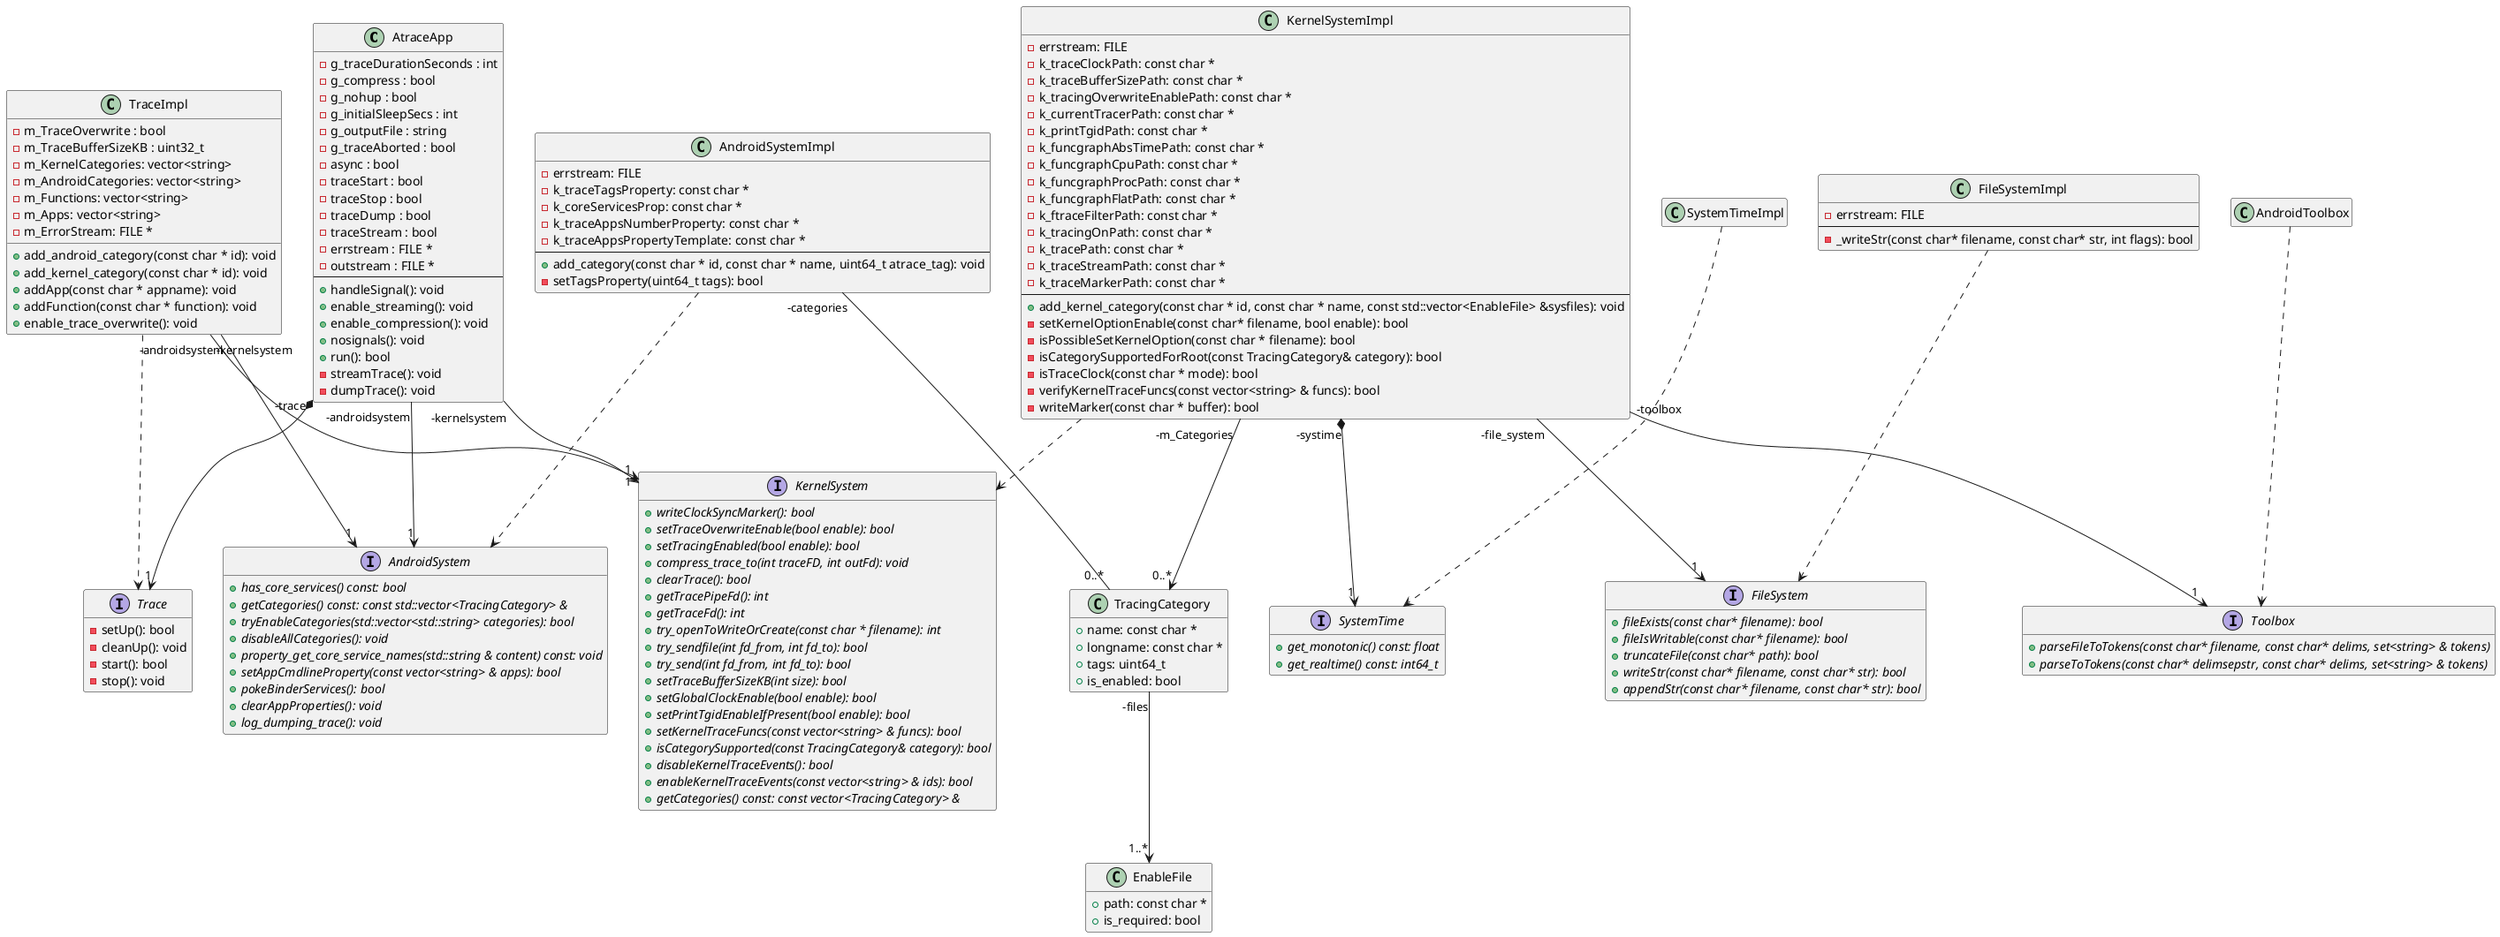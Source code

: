 @startuml

class AtraceApp {
  - g_traceDurationSeconds : int
  - g_compress : bool
  - g_nohup : bool
  - g_initialSleepSecs : int
  - g_outputFile : string
  - g_traceAborted : bool
  - async : bool
  - traceStart : bool
  - traceStop : bool
  - traceDump : bool
  - traceStream : bool
  - errstream : FILE *
  - outstream : FILE *
  --
  + handleSignal(): void
  + enable_streaming(): void
  + enable_compression(): void
  + nosignals(): void
  + run(): bool
  - streamTrace(): void 
  - dumpTrace(): void 
}

AtraceApp "-androidsystem" -->"1" AndroidSystem
AtraceApp "-kernelsystem" -->"1" KernelSystem
AtraceApp "-trace" *-->"1" Trace

interface Trace {
  - setUp(): bool 
  - cleanUp(): void 
  - start(): bool 
  - stop(): void 
}
hide Trace fields

class TraceImpl {
  - m_TraceOverwrite : bool
  - m_TraceBufferSizeKB : uint32_t
  - m_KernelCategories: vector<string>
  - m_AndroidCategories: vector<string>
  - m_Functions: vector<string>
  - m_Apps: vector<string>
  - m_ErrorStream: FILE *
  + add_android_category(const char * id): void
  + add_kernel_category(const char * id): void
  + addApp(const char * appname): void
  + addFunction(const char * function): void
  + enable_trace_overwrite(): void
}

TraceImpl ..> Trace
TraceImpl "-androidsystem" -->"1" AndroidSystem
TraceImpl "-kernelsystem" -->"1" KernelSystem


interface KernelSystem {
  + {abstract} writeClockSyncMarker(): bool 
  + {abstract} setTraceOverwriteEnable(bool enable): bool
  + {abstract} setTracingEnabled(bool enable): bool
  + {abstract} compress_trace_to(int traceFD, int outFd): void
  + {abstract} clearTrace(): bool
  + {abstract} getTracePipeFd(): int
  + {abstract} getTraceFd(): int
  + {abstract} try_openToWriteOrCreate(const char * filename): int
  + {abstract} try_sendfile(int fd_from, int fd_to): bool
  + {abstract} try_send(int fd_from, int fd_to): bool
  + {abstract} setTraceBufferSizeKB(int size): bool
  + {abstract} setGlobalClockEnable(bool enable): bool
  + {abstract} setPrintTgidEnableIfPresent(bool enable): bool
  + {abstract} setKernelTraceFuncs(const vector<string> & funcs): bool
  + {abstract} isCategorySupported(const TracingCategory& category): bool 
  + {abstract} disableKernelTraceEvents(): bool 
  + {abstract} enableKernelTraceEvents(const vector<string> & ids): bool
  + {abstract} getCategories() const: const vector<TracingCategory> &
}
hide KernelSystem fields

interface AndroidSystem {
  + {abstract} has_core_services() const: bool
  + {abstract} getCategories() const: const std::vector<TracingCategory> &
  + {abstract} tryEnableCategories(std::vector<std::string> categories): bool
  + {abstract} disableAllCategories(): void
  + {abstract} property_get_core_service_names(std::string & content) const: void
  + {abstract} setAppCmdlineProperty(const vector<string> & apps): bool
  + {abstract} pokeBinderServices(): bool
  + {abstract} clearAppProperties(): void
  + {abstract} log_dumping_trace(): void
}
hide AndroidSystem fields

interface SystemTime {
  + {abstract} get_monotonic() const: float
  + {abstract} get_realtime() const: int64_t
}
hide SystemTime fields

class TracingCategory {
  + name: const char *
  + longname: const char *
  + tags: uint64_t
  + is_enabled: bool
}
hide TracingCategory methods

TracingCategory "-files" --> "1..*" EnableFile

class EnableFile {
  + path: const char *
  + is_required: bool
}
hide EnableFile methods

class KernelSystemImpl {
  - errstream: FILE
  - k_traceClockPath: const char *
  - k_traceBufferSizePath: const char *
  - k_tracingOverwriteEnablePath: const char *
  - k_currentTracerPath: const char *
  - k_printTgidPath: const char *
  - k_funcgraphAbsTimePath: const char *
  - k_funcgraphCpuPath: const char *
  - k_funcgraphProcPath: const char *
  - k_funcgraphFlatPath: const char *
  - k_ftraceFilterPath: const char *
  - k_tracingOnPath: const char *
  - k_tracePath: const char *
  - k_traceStreamPath: const char *
  - k_traceMarkerPath: const char *
  --
  + add_kernel_category(const char * id, const char * name, const std::vector<EnableFile> &sysfiles): void
  - setKernelOptionEnable(const char* filename, bool enable): bool
  - isPossibleSetKernelOption(const char * filename): bool
  - isCategorySupportedForRoot(const TracingCategory& category): bool
  - isTraceClock(const char * mode): bool
  - verifyKernelTraceFuncs(const vector<string> & funcs): bool
  - writeMarker(const char * buffer): bool
}

KernelSystemImpl ..> KernelSystem
KernelSystemImpl "-file_system" --> "1" FileSystem
KernelSystemImpl "-toolbox" --> "1" Toolbox
KernelSystemImpl "-systime" *-->"1" SystemTime
KernelSystemImpl "-m_Categories " -->"0..*" TracingCategory

interface FileSystem {
  + {abstract} fileExists(const char* filename): bool
  + {abstract} fileIsWritable(const char* filename): bool
  + {abstract} truncateFile(const char* path): bool
  + {abstract} writeStr(const char* filename, const char* str): bool
  + {abstract} appendStr(const char* filename, const char* str): bool
}
hide FileSystem fields

class FileSystemImpl {
  - errstream: FILE
  --
  - _writeStr(const char* filename, const char* str, int flags): bool
}

FileSystemImpl ..> FileSystem

class AndroidSystemImpl {
  - errstream: FILE
  - k_traceTagsProperty: const char *
  - k_coreServicesProp: const char *
  - k_traceAppsNumberProperty: const char *
  - k_traceAppsPropertyTemplate: const char *
  --
  + add_category(const char * id, const char * name, uint64_t atrace_tag): void
  - setTagsProperty(uint64_t tags): bool
}

AndroidSystemImpl ..> AndroidSystem
AndroidSystemImpl "-categories" -- "0..*" TracingCategory

class SystemTimeImpl {
}
hide SystemTimeImpl methods
hide SystemTimeImpl fields

SystemTimeImpl ..> SystemTime

interface Toolbox {
  + {abstract} parseFileToTokens(const char* filename, const char* delims, set<string> & tokens)
  + {abstract} parseToTokens(const char* delimsepstr, const char* delims, set<string> & tokens)
}
hide Toolbox fields

class AndroidToolbox {
}
hide AndroidToolbox fields
hide AndroidToolbox methods

AndroidToolbox ..> Toolbox

@enduml